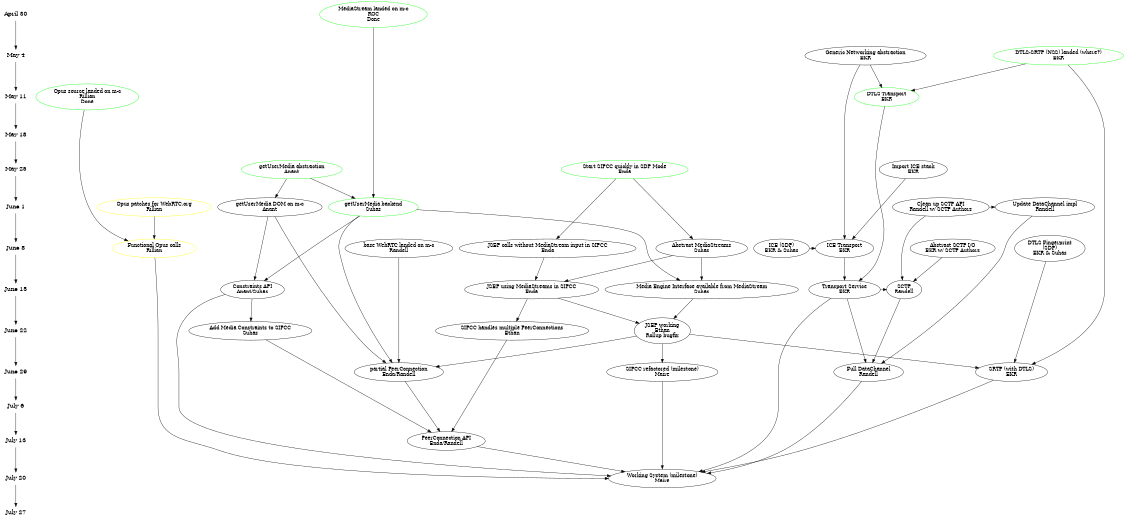 digraph G {
ranksep=.75; size = "7.5,7.5";
{
node [shape=plaintext, fontsize=16]; /* the time-line graph */ 
     "April 30"-> "May 4"-> "May 11"-> "May 18"-> "May 25"-> "June 1"-> "June 8"-> "June 15"-> "June 22"-> "June 29"-> "July 6"-> "July 13"-> "July 20"-> "July 27"
}

	{rank = same; "April 30";
	   mediastream [label = "MediaStream landed on m-c\nROC\nDone" color=green];
        }
        
        {
           rank = same; "May 4";
	   genericio [label = "Generic Networking abstraction\nEKR"]
	   dtlssrtp [label = "DTLS-SRTP (NSS) landed (where?)\nEKR" color=green]
        }

	{rank = same; "May 11";
	   opussrc [label = "Opus source landed on m-c\nRillian\nDone" color = green]
	   dtlstransport [label = "DTLS Transport\nEKR"  color=green];
	}
        mediastream->getusermedia
	dtlssrtp -> dtlstransport
	genericio -> dtlstransport

	{rank = same; "May 18";
	}
	
	{rank = same; "May 25";
	   getusermedia_abstract [label = "getUserMedia abstraction\nAnant" color=green]
	   nicer [label = "Import ICE stack\nEKR"];
	   sipccsdp [ label = "Start SIPCC quickly in SDP Mode\nEnda" color=green];
        }	   	   
	getusermedia_abstract->getusermedia_DOM
	getusermedia_abstract->getusermedia
	webrtc->peerconnection_first

	{rank = same; "June 1";
	   sctpupdate [label = "Clean up SCTP API\nRandell w/ SCTP Authors"];
	   datachannelupdate [label = "Update DataChannel impl\nRandell"];
	   getusermedia [label = "getUserMedia backend\nSuhas" color=green]
	   getusermedia_DOM [label = "getUserMedia DOM on m-c\nAnant"]
	   opuswebrtc [label = "Opus patches for WebRTC.org\nRillian" color = yellow];
        }
	getusermedia -> peerconnection_first
	getusermedia_DOM -> peerconnection_first
	opussrc -> opus
	opuswebrtc -> opus

	{rank = same; "June 8";
	   opus [ label = "Functional Opus calls\nRillian" color=yellow];
	   webrtc [label = "base WebRTC landed on m-c\nRandell"];
	   icetransport [ label = "ICE Transport\nEKR"];
	   sctpio [ label = "Abstract SCTP I/O\nEKR w/ SCTP Authors"]
	   dtlsfingerprint [ label = "DTLS Fingerprint\n(SDP)\nEKR & Suhas"];
	   iceparams [label = "ICE (SDP)\nEKR & Suhas"];
           sipccjsep [ label = "JSEP calls without MediaStream input in SIPCC\nEnda"];
           sipccmediastreams [label ="Abstract MediaStreams\nSuhas"];
	}

	nicer -> icetransport
	genericio -> icetransport
	iceparams -> icetransport
        sipccsdp -> sipccjsep
        sipccsdp -> sipccmediastreams

	{rank = same; "June 15";
	   constraints [label = "Constraints API\nAnant/Suhas"];
	   transport [label = "Transport Service\nEKR"];
	   sctp [label = "SCTP\nRandell"];
           sipccjsepmediastreams [label = "JSEP using MediaStreams in SIPCC\nEnda"];
           sipccmediaengine [label = "Media Engine Interface available from MediaStream\nSuhas"];
	} 
	getusermedia_DOM -> constraints;
	getusermedia -> constraints;
	dtlstransport -> transport
	icetransport -> transport
	sipccjsep -> sipccjsepmediastreams
	sipccmediastreams -> sipccjsepmediastreams
	getusermedia -> sipccmediaengine
        sipccmediastreams -> sipccmediaengine

        {rank = same; "June 22"; 
	  JSEP [ label = "JSEP working\nEthan\nRollup bugfix"]; 
          sipccmediaconstraints [ label = "Add Media Constraints to SIPCC\nSuhas"]; 
          sipccmultipeerconn [label = "SIPCC handles multiple PeerConnections\nEthan"];
        }
	sipccjsepmediastreams -> JSEP
	sipccmediaengine -> JSEP
        sipccjsepmediastreams -> sipccmultipeerconn
	constraints -> sipccmediaconstraints

        {rank = same; "June 29"; 
	   datachannel [label = "Full DataChannel\nRandell"];
	   srtp [label = "SRTP (with DTLS)\nEKR"] 
	   sipccrefactor [label = "SIPCC refactored (milestone)\nMaire"];
	   peerconnection_first [label = "partial PeerConnection\nEnda/Randell"];
	}
        dtlsfingerprint -> srtp
	dtlssrtp -> srtp
	JSEP -> srtp
	JSEP -> peerconnection_first
        JSEP -> sipccrefactor

        {rank = same; "July 13"; 
	   peerconnection [label = "PeerConnection API\nEnda/Randell"];
	}
	peerconnection_first -> peerconnection
        sipccmediaconstraints -> peerconnection
        sipccmultipeerconn -> peerconnection

        {rank = same; "July 20"; 
	   working [ label = "Working System (milestone)\nMaire" ] 
	}
	

	transport -> working
	transport -> datachannel
	peerconnection -> working
	sctpio-> sctp
	sctpupdate -> sctp
	sctpupdate -> datachannelupdate
	datachannelupdate -> datachannel
	sctp -> datachannel
	transport ->sctp
	datachannel -> working
	srtp -> working
	constraints->working
	opus -> working
	sipccrefactor -> working
}
